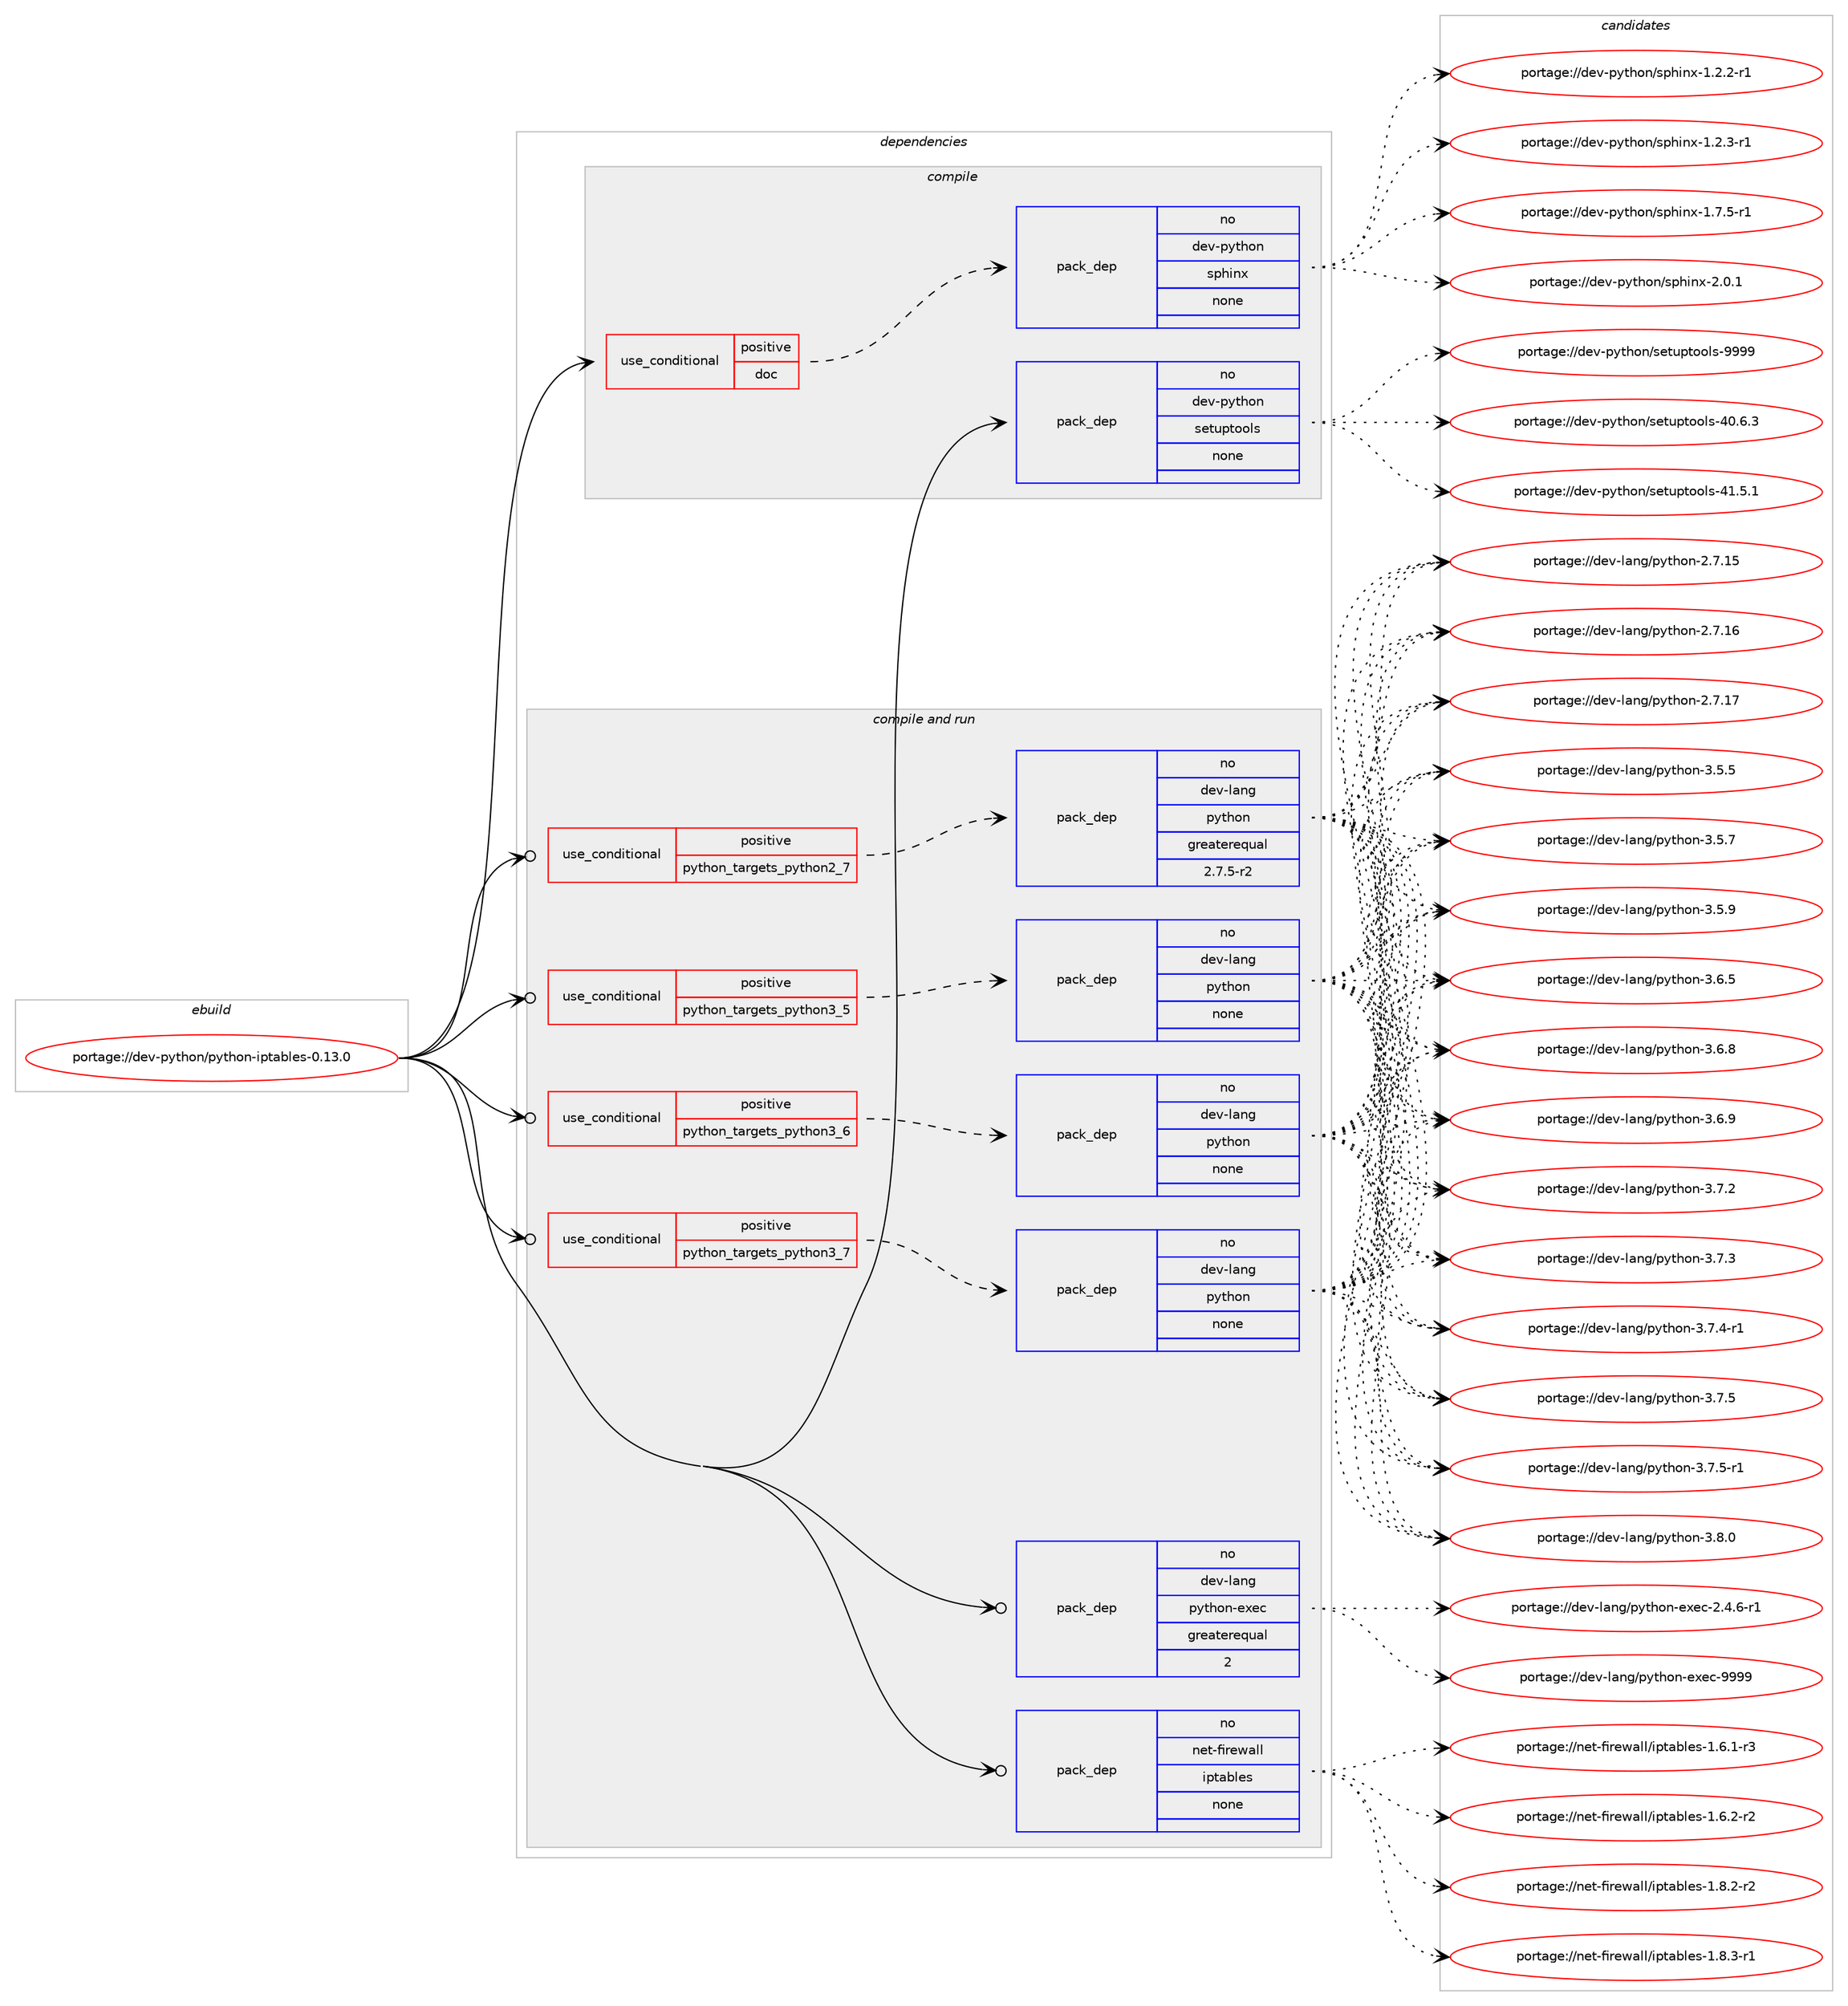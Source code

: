 digraph prolog {

# *************
# Graph options
# *************

newrank=true;
concentrate=true;
compound=true;
graph [rankdir=LR,fontname=Helvetica,fontsize=10,ranksep=1.5];#, ranksep=2.5, nodesep=0.2];
edge  [arrowhead=vee];
node  [fontname=Helvetica,fontsize=10];

# **********
# The ebuild
# **********

subgraph cluster_leftcol {
color=gray;
rank=same;
label=<<i>ebuild</i>>;
id [label="portage://dev-python/python-iptables-0.13.0", color=red, width=4, href="../dev-python/python-iptables-0.13.0.svg"];
}

# ****************
# The dependencies
# ****************

subgraph cluster_midcol {
color=gray;
label=<<i>dependencies</i>>;
subgraph cluster_compile {
fillcolor="#eeeeee";
style=filled;
label=<<i>compile</i>>;
subgraph cond36901 {
dependency166301 [label=<<TABLE BORDER="0" CELLBORDER="1" CELLSPACING="0" CELLPADDING="4"><TR><TD ROWSPAN="3" CELLPADDING="10">use_conditional</TD></TR><TR><TD>positive</TD></TR><TR><TD>doc</TD></TR></TABLE>>, shape=none, color=red];
subgraph pack126008 {
dependency166302 [label=<<TABLE BORDER="0" CELLBORDER="1" CELLSPACING="0" CELLPADDING="4" WIDTH="220"><TR><TD ROWSPAN="6" CELLPADDING="30">pack_dep</TD></TR><TR><TD WIDTH="110">no</TD></TR><TR><TD>dev-python</TD></TR><TR><TD>sphinx</TD></TR><TR><TD>none</TD></TR><TR><TD></TD></TR></TABLE>>, shape=none, color=blue];
}
dependency166301:e -> dependency166302:w [weight=20,style="dashed",arrowhead="vee"];
}
id:e -> dependency166301:w [weight=20,style="solid",arrowhead="vee"];
subgraph pack126009 {
dependency166303 [label=<<TABLE BORDER="0" CELLBORDER="1" CELLSPACING="0" CELLPADDING="4" WIDTH="220"><TR><TD ROWSPAN="6" CELLPADDING="30">pack_dep</TD></TR><TR><TD WIDTH="110">no</TD></TR><TR><TD>dev-python</TD></TR><TR><TD>setuptools</TD></TR><TR><TD>none</TD></TR><TR><TD></TD></TR></TABLE>>, shape=none, color=blue];
}
id:e -> dependency166303:w [weight=20,style="solid",arrowhead="vee"];
}
subgraph cluster_compileandrun {
fillcolor="#eeeeee";
style=filled;
label=<<i>compile and run</i>>;
subgraph cond36902 {
dependency166304 [label=<<TABLE BORDER="0" CELLBORDER="1" CELLSPACING="0" CELLPADDING="4"><TR><TD ROWSPAN="3" CELLPADDING="10">use_conditional</TD></TR><TR><TD>positive</TD></TR><TR><TD>python_targets_python2_7</TD></TR></TABLE>>, shape=none, color=red];
subgraph pack126010 {
dependency166305 [label=<<TABLE BORDER="0" CELLBORDER="1" CELLSPACING="0" CELLPADDING="4" WIDTH="220"><TR><TD ROWSPAN="6" CELLPADDING="30">pack_dep</TD></TR><TR><TD WIDTH="110">no</TD></TR><TR><TD>dev-lang</TD></TR><TR><TD>python</TD></TR><TR><TD>greaterequal</TD></TR><TR><TD>2.7.5-r2</TD></TR></TABLE>>, shape=none, color=blue];
}
dependency166304:e -> dependency166305:w [weight=20,style="dashed",arrowhead="vee"];
}
id:e -> dependency166304:w [weight=20,style="solid",arrowhead="odotvee"];
subgraph cond36903 {
dependency166306 [label=<<TABLE BORDER="0" CELLBORDER="1" CELLSPACING="0" CELLPADDING="4"><TR><TD ROWSPAN="3" CELLPADDING="10">use_conditional</TD></TR><TR><TD>positive</TD></TR><TR><TD>python_targets_python3_5</TD></TR></TABLE>>, shape=none, color=red];
subgraph pack126011 {
dependency166307 [label=<<TABLE BORDER="0" CELLBORDER="1" CELLSPACING="0" CELLPADDING="4" WIDTH="220"><TR><TD ROWSPAN="6" CELLPADDING="30">pack_dep</TD></TR><TR><TD WIDTH="110">no</TD></TR><TR><TD>dev-lang</TD></TR><TR><TD>python</TD></TR><TR><TD>none</TD></TR><TR><TD></TD></TR></TABLE>>, shape=none, color=blue];
}
dependency166306:e -> dependency166307:w [weight=20,style="dashed",arrowhead="vee"];
}
id:e -> dependency166306:w [weight=20,style="solid",arrowhead="odotvee"];
subgraph cond36904 {
dependency166308 [label=<<TABLE BORDER="0" CELLBORDER="1" CELLSPACING="0" CELLPADDING="4"><TR><TD ROWSPAN="3" CELLPADDING="10">use_conditional</TD></TR><TR><TD>positive</TD></TR><TR><TD>python_targets_python3_6</TD></TR></TABLE>>, shape=none, color=red];
subgraph pack126012 {
dependency166309 [label=<<TABLE BORDER="0" CELLBORDER="1" CELLSPACING="0" CELLPADDING="4" WIDTH="220"><TR><TD ROWSPAN="6" CELLPADDING="30">pack_dep</TD></TR><TR><TD WIDTH="110">no</TD></TR><TR><TD>dev-lang</TD></TR><TR><TD>python</TD></TR><TR><TD>none</TD></TR><TR><TD></TD></TR></TABLE>>, shape=none, color=blue];
}
dependency166308:e -> dependency166309:w [weight=20,style="dashed",arrowhead="vee"];
}
id:e -> dependency166308:w [weight=20,style="solid",arrowhead="odotvee"];
subgraph cond36905 {
dependency166310 [label=<<TABLE BORDER="0" CELLBORDER="1" CELLSPACING="0" CELLPADDING="4"><TR><TD ROWSPAN="3" CELLPADDING="10">use_conditional</TD></TR><TR><TD>positive</TD></TR><TR><TD>python_targets_python3_7</TD></TR></TABLE>>, shape=none, color=red];
subgraph pack126013 {
dependency166311 [label=<<TABLE BORDER="0" CELLBORDER="1" CELLSPACING="0" CELLPADDING="4" WIDTH="220"><TR><TD ROWSPAN="6" CELLPADDING="30">pack_dep</TD></TR><TR><TD WIDTH="110">no</TD></TR><TR><TD>dev-lang</TD></TR><TR><TD>python</TD></TR><TR><TD>none</TD></TR><TR><TD></TD></TR></TABLE>>, shape=none, color=blue];
}
dependency166310:e -> dependency166311:w [weight=20,style="dashed",arrowhead="vee"];
}
id:e -> dependency166310:w [weight=20,style="solid",arrowhead="odotvee"];
subgraph pack126014 {
dependency166312 [label=<<TABLE BORDER="0" CELLBORDER="1" CELLSPACING="0" CELLPADDING="4" WIDTH="220"><TR><TD ROWSPAN="6" CELLPADDING="30">pack_dep</TD></TR><TR><TD WIDTH="110">no</TD></TR><TR><TD>dev-lang</TD></TR><TR><TD>python-exec</TD></TR><TR><TD>greaterequal</TD></TR><TR><TD>2</TD></TR></TABLE>>, shape=none, color=blue];
}
id:e -> dependency166312:w [weight=20,style="solid",arrowhead="odotvee"];
subgraph pack126015 {
dependency166313 [label=<<TABLE BORDER="0" CELLBORDER="1" CELLSPACING="0" CELLPADDING="4" WIDTH="220"><TR><TD ROWSPAN="6" CELLPADDING="30">pack_dep</TD></TR><TR><TD WIDTH="110">no</TD></TR><TR><TD>net-firewall</TD></TR><TR><TD>iptables</TD></TR><TR><TD>none</TD></TR><TR><TD></TD></TR></TABLE>>, shape=none, color=blue];
}
id:e -> dependency166313:w [weight=20,style="solid",arrowhead="odotvee"];
}
subgraph cluster_run {
fillcolor="#eeeeee";
style=filled;
label=<<i>run</i>>;
}
}

# **************
# The candidates
# **************

subgraph cluster_choices {
rank=same;
color=gray;
label=<<i>candidates</i>>;

subgraph choice126008 {
color=black;
nodesep=1;
choiceportage10010111845112121116104111110471151121041051101204549465046504511449 [label="portage://dev-python/sphinx-1.2.2-r1", color=red, width=4,href="../dev-python/sphinx-1.2.2-r1.svg"];
choiceportage10010111845112121116104111110471151121041051101204549465046514511449 [label="portage://dev-python/sphinx-1.2.3-r1", color=red, width=4,href="../dev-python/sphinx-1.2.3-r1.svg"];
choiceportage10010111845112121116104111110471151121041051101204549465546534511449 [label="portage://dev-python/sphinx-1.7.5-r1", color=red, width=4,href="../dev-python/sphinx-1.7.5-r1.svg"];
choiceportage1001011184511212111610411111047115112104105110120455046484649 [label="portage://dev-python/sphinx-2.0.1", color=red, width=4,href="../dev-python/sphinx-2.0.1.svg"];
dependency166302:e -> choiceportage10010111845112121116104111110471151121041051101204549465046504511449:w [style=dotted,weight="100"];
dependency166302:e -> choiceportage10010111845112121116104111110471151121041051101204549465046514511449:w [style=dotted,weight="100"];
dependency166302:e -> choiceportage10010111845112121116104111110471151121041051101204549465546534511449:w [style=dotted,weight="100"];
dependency166302:e -> choiceportage1001011184511212111610411111047115112104105110120455046484649:w [style=dotted,weight="100"];
}
subgraph choice126009 {
color=black;
nodesep=1;
choiceportage100101118451121211161041111104711510111611711211611111110811545524846544651 [label="portage://dev-python/setuptools-40.6.3", color=red, width=4,href="../dev-python/setuptools-40.6.3.svg"];
choiceportage100101118451121211161041111104711510111611711211611111110811545524946534649 [label="portage://dev-python/setuptools-41.5.1", color=red, width=4,href="../dev-python/setuptools-41.5.1.svg"];
choiceportage10010111845112121116104111110471151011161171121161111111081154557575757 [label="portage://dev-python/setuptools-9999", color=red, width=4,href="../dev-python/setuptools-9999.svg"];
dependency166303:e -> choiceportage100101118451121211161041111104711510111611711211611111110811545524846544651:w [style=dotted,weight="100"];
dependency166303:e -> choiceportage100101118451121211161041111104711510111611711211611111110811545524946534649:w [style=dotted,weight="100"];
dependency166303:e -> choiceportage10010111845112121116104111110471151011161171121161111111081154557575757:w [style=dotted,weight="100"];
}
subgraph choice126010 {
color=black;
nodesep=1;
choiceportage10010111845108971101034711212111610411111045504655464953 [label="portage://dev-lang/python-2.7.15", color=red, width=4,href="../dev-lang/python-2.7.15.svg"];
choiceportage10010111845108971101034711212111610411111045504655464954 [label="portage://dev-lang/python-2.7.16", color=red, width=4,href="../dev-lang/python-2.7.16.svg"];
choiceportage10010111845108971101034711212111610411111045504655464955 [label="portage://dev-lang/python-2.7.17", color=red, width=4,href="../dev-lang/python-2.7.17.svg"];
choiceportage100101118451089711010347112121116104111110455146534653 [label="portage://dev-lang/python-3.5.5", color=red, width=4,href="../dev-lang/python-3.5.5.svg"];
choiceportage100101118451089711010347112121116104111110455146534655 [label="portage://dev-lang/python-3.5.7", color=red, width=4,href="../dev-lang/python-3.5.7.svg"];
choiceportage100101118451089711010347112121116104111110455146534657 [label="portage://dev-lang/python-3.5.9", color=red, width=4,href="../dev-lang/python-3.5.9.svg"];
choiceportage100101118451089711010347112121116104111110455146544653 [label="portage://dev-lang/python-3.6.5", color=red, width=4,href="../dev-lang/python-3.6.5.svg"];
choiceportage100101118451089711010347112121116104111110455146544656 [label="portage://dev-lang/python-3.6.8", color=red, width=4,href="../dev-lang/python-3.6.8.svg"];
choiceportage100101118451089711010347112121116104111110455146544657 [label="portage://dev-lang/python-3.6.9", color=red, width=4,href="../dev-lang/python-3.6.9.svg"];
choiceportage100101118451089711010347112121116104111110455146554650 [label="portage://dev-lang/python-3.7.2", color=red, width=4,href="../dev-lang/python-3.7.2.svg"];
choiceportage100101118451089711010347112121116104111110455146554651 [label="portage://dev-lang/python-3.7.3", color=red, width=4,href="../dev-lang/python-3.7.3.svg"];
choiceportage1001011184510897110103471121211161041111104551465546524511449 [label="portage://dev-lang/python-3.7.4-r1", color=red, width=4,href="../dev-lang/python-3.7.4-r1.svg"];
choiceportage100101118451089711010347112121116104111110455146554653 [label="portage://dev-lang/python-3.7.5", color=red, width=4,href="../dev-lang/python-3.7.5.svg"];
choiceportage1001011184510897110103471121211161041111104551465546534511449 [label="portage://dev-lang/python-3.7.5-r1", color=red, width=4,href="../dev-lang/python-3.7.5-r1.svg"];
choiceportage100101118451089711010347112121116104111110455146564648 [label="portage://dev-lang/python-3.8.0", color=red, width=4,href="../dev-lang/python-3.8.0.svg"];
dependency166305:e -> choiceportage10010111845108971101034711212111610411111045504655464953:w [style=dotted,weight="100"];
dependency166305:e -> choiceportage10010111845108971101034711212111610411111045504655464954:w [style=dotted,weight="100"];
dependency166305:e -> choiceportage10010111845108971101034711212111610411111045504655464955:w [style=dotted,weight="100"];
dependency166305:e -> choiceportage100101118451089711010347112121116104111110455146534653:w [style=dotted,weight="100"];
dependency166305:e -> choiceportage100101118451089711010347112121116104111110455146534655:w [style=dotted,weight="100"];
dependency166305:e -> choiceportage100101118451089711010347112121116104111110455146534657:w [style=dotted,weight="100"];
dependency166305:e -> choiceportage100101118451089711010347112121116104111110455146544653:w [style=dotted,weight="100"];
dependency166305:e -> choiceportage100101118451089711010347112121116104111110455146544656:w [style=dotted,weight="100"];
dependency166305:e -> choiceportage100101118451089711010347112121116104111110455146544657:w [style=dotted,weight="100"];
dependency166305:e -> choiceportage100101118451089711010347112121116104111110455146554650:w [style=dotted,weight="100"];
dependency166305:e -> choiceportage100101118451089711010347112121116104111110455146554651:w [style=dotted,weight="100"];
dependency166305:e -> choiceportage1001011184510897110103471121211161041111104551465546524511449:w [style=dotted,weight="100"];
dependency166305:e -> choiceportage100101118451089711010347112121116104111110455146554653:w [style=dotted,weight="100"];
dependency166305:e -> choiceportage1001011184510897110103471121211161041111104551465546534511449:w [style=dotted,weight="100"];
dependency166305:e -> choiceportage100101118451089711010347112121116104111110455146564648:w [style=dotted,weight="100"];
}
subgraph choice126011 {
color=black;
nodesep=1;
choiceportage10010111845108971101034711212111610411111045504655464953 [label="portage://dev-lang/python-2.7.15", color=red, width=4,href="../dev-lang/python-2.7.15.svg"];
choiceportage10010111845108971101034711212111610411111045504655464954 [label="portage://dev-lang/python-2.7.16", color=red, width=4,href="../dev-lang/python-2.7.16.svg"];
choiceportage10010111845108971101034711212111610411111045504655464955 [label="portage://dev-lang/python-2.7.17", color=red, width=4,href="../dev-lang/python-2.7.17.svg"];
choiceportage100101118451089711010347112121116104111110455146534653 [label="portage://dev-lang/python-3.5.5", color=red, width=4,href="../dev-lang/python-3.5.5.svg"];
choiceportage100101118451089711010347112121116104111110455146534655 [label="portage://dev-lang/python-3.5.7", color=red, width=4,href="../dev-lang/python-3.5.7.svg"];
choiceportage100101118451089711010347112121116104111110455146534657 [label="portage://dev-lang/python-3.5.9", color=red, width=4,href="../dev-lang/python-3.5.9.svg"];
choiceportage100101118451089711010347112121116104111110455146544653 [label="portage://dev-lang/python-3.6.5", color=red, width=4,href="../dev-lang/python-3.6.5.svg"];
choiceportage100101118451089711010347112121116104111110455146544656 [label="portage://dev-lang/python-3.6.8", color=red, width=4,href="../dev-lang/python-3.6.8.svg"];
choiceportage100101118451089711010347112121116104111110455146544657 [label="portage://dev-lang/python-3.6.9", color=red, width=4,href="../dev-lang/python-3.6.9.svg"];
choiceportage100101118451089711010347112121116104111110455146554650 [label="portage://dev-lang/python-3.7.2", color=red, width=4,href="../dev-lang/python-3.7.2.svg"];
choiceportage100101118451089711010347112121116104111110455146554651 [label="portage://dev-lang/python-3.7.3", color=red, width=4,href="../dev-lang/python-3.7.3.svg"];
choiceportage1001011184510897110103471121211161041111104551465546524511449 [label="portage://dev-lang/python-3.7.4-r1", color=red, width=4,href="../dev-lang/python-3.7.4-r1.svg"];
choiceportage100101118451089711010347112121116104111110455146554653 [label="portage://dev-lang/python-3.7.5", color=red, width=4,href="../dev-lang/python-3.7.5.svg"];
choiceportage1001011184510897110103471121211161041111104551465546534511449 [label="portage://dev-lang/python-3.7.5-r1", color=red, width=4,href="../dev-lang/python-3.7.5-r1.svg"];
choiceportage100101118451089711010347112121116104111110455146564648 [label="portage://dev-lang/python-3.8.0", color=red, width=4,href="../dev-lang/python-3.8.0.svg"];
dependency166307:e -> choiceportage10010111845108971101034711212111610411111045504655464953:w [style=dotted,weight="100"];
dependency166307:e -> choiceportage10010111845108971101034711212111610411111045504655464954:w [style=dotted,weight="100"];
dependency166307:e -> choiceportage10010111845108971101034711212111610411111045504655464955:w [style=dotted,weight="100"];
dependency166307:e -> choiceportage100101118451089711010347112121116104111110455146534653:w [style=dotted,weight="100"];
dependency166307:e -> choiceportage100101118451089711010347112121116104111110455146534655:w [style=dotted,weight="100"];
dependency166307:e -> choiceportage100101118451089711010347112121116104111110455146534657:w [style=dotted,weight="100"];
dependency166307:e -> choiceportage100101118451089711010347112121116104111110455146544653:w [style=dotted,weight="100"];
dependency166307:e -> choiceportage100101118451089711010347112121116104111110455146544656:w [style=dotted,weight="100"];
dependency166307:e -> choiceportage100101118451089711010347112121116104111110455146544657:w [style=dotted,weight="100"];
dependency166307:e -> choiceportage100101118451089711010347112121116104111110455146554650:w [style=dotted,weight="100"];
dependency166307:e -> choiceportage100101118451089711010347112121116104111110455146554651:w [style=dotted,weight="100"];
dependency166307:e -> choiceportage1001011184510897110103471121211161041111104551465546524511449:w [style=dotted,weight="100"];
dependency166307:e -> choiceportage100101118451089711010347112121116104111110455146554653:w [style=dotted,weight="100"];
dependency166307:e -> choiceportage1001011184510897110103471121211161041111104551465546534511449:w [style=dotted,weight="100"];
dependency166307:e -> choiceportage100101118451089711010347112121116104111110455146564648:w [style=dotted,weight="100"];
}
subgraph choice126012 {
color=black;
nodesep=1;
choiceportage10010111845108971101034711212111610411111045504655464953 [label="portage://dev-lang/python-2.7.15", color=red, width=4,href="../dev-lang/python-2.7.15.svg"];
choiceportage10010111845108971101034711212111610411111045504655464954 [label="portage://dev-lang/python-2.7.16", color=red, width=4,href="../dev-lang/python-2.7.16.svg"];
choiceportage10010111845108971101034711212111610411111045504655464955 [label="portage://dev-lang/python-2.7.17", color=red, width=4,href="../dev-lang/python-2.7.17.svg"];
choiceportage100101118451089711010347112121116104111110455146534653 [label="portage://dev-lang/python-3.5.5", color=red, width=4,href="../dev-lang/python-3.5.5.svg"];
choiceportage100101118451089711010347112121116104111110455146534655 [label="portage://dev-lang/python-3.5.7", color=red, width=4,href="../dev-lang/python-3.5.7.svg"];
choiceportage100101118451089711010347112121116104111110455146534657 [label="portage://dev-lang/python-3.5.9", color=red, width=4,href="../dev-lang/python-3.5.9.svg"];
choiceportage100101118451089711010347112121116104111110455146544653 [label="portage://dev-lang/python-3.6.5", color=red, width=4,href="../dev-lang/python-3.6.5.svg"];
choiceportage100101118451089711010347112121116104111110455146544656 [label="portage://dev-lang/python-3.6.8", color=red, width=4,href="../dev-lang/python-3.6.8.svg"];
choiceportage100101118451089711010347112121116104111110455146544657 [label="portage://dev-lang/python-3.6.9", color=red, width=4,href="../dev-lang/python-3.6.9.svg"];
choiceportage100101118451089711010347112121116104111110455146554650 [label="portage://dev-lang/python-3.7.2", color=red, width=4,href="../dev-lang/python-3.7.2.svg"];
choiceportage100101118451089711010347112121116104111110455146554651 [label="portage://dev-lang/python-3.7.3", color=red, width=4,href="../dev-lang/python-3.7.3.svg"];
choiceportage1001011184510897110103471121211161041111104551465546524511449 [label="portage://dev-lang/python-3.7.4-r1", color=red, width=4,href="../dev-lang/python-3.7.4-r1.svg"];
choiceportage100101118451089711010347112121116104111110455146554653 [label="portage://dev-lang/python-3.7.5", color=red, width=4,href="../dev-lang/python-3.7.5.svg"];
choiceportage1001011184510897110103471121211161041111104551465546534511449 [label="portage://dev-lang/python-3.7.5-r1", color=red, width=4,href="../dev-lang/python-3.7.5-r1.svg"];
choiceportage100101118451089711010347112121116104111110455146564648 [label="portage://dev-lang/python-3.8.0", color=red, width=4,href="../dev-lang/python-3.8.0.svg"];
dependency166309:e -> choiceportage10010111845108971101034711212111610411111045504655464953:w [style=dotted,weight="100"];
dependency166309:e -> choiceportage10010111845108971101034711212111610411111045504655464954:w [style=dotted,weight="100"];
dependency166309:e -> choiceportage10010111845108971101034711212111610411111045504655464955:w [style=dotted,weight="100"];
dependency166309:e -> choiceportage100101118451089711010347112121116104111110455146534653:w [style=dotted,weight="100"];
dependency166309:e -> choiceportage100101118451089711010347112121116104111110455146534655:w [style=dotted,weight="100"];
dependency166309:e -> choiceportage100101118451089711010347112121116104111110455146534657:w [style=dotted,weight="100"];
dependency166309:e -> choiceportage100101118451089711010347112121116104111110455146544653:w [style=dotted,weight="100"];
dependency166309:e -> choiceportage100101118451089711010347112121116104111110455146544656:w [style=dotted,weight="100"];
dependency166309:e -> choiceportage100101118451089711010347112121116104111110455146544657:w [style=dotted,weight="100"];
dependency166309:e -> choiceportage100101118451089711010347112121116104111110455146554650:w [style=dotted,weight="100"];
dependency166309:e -> choiceportage100101118451089711010347112121116104111110455146554651:w [style=dotted,weight="100"];
dependency166309:e -> choiceportage1001011184510897110103471121211161041111104551465546524511449:w [style=dotted,weight="100"];
dependency166309:e -> choiceportage100101118451089711010347112121116104111110455146554653:w [style=dotted,weight="100"];
dependency166309:e -> choiceportage1001011184510897110103471121211161041111104551465546534511449:w [style=dotted,weight="100"];
dependency166309:e -> choiceportage100101118451089711010347112121116104111110455146564648:w [style=dotted,weight="100"];
}
subgraph choice126013 {
color=black;
nodesep=1;
choiceportage10010111845108971101034711212111610411111045504655464953 [label="portage://dev-lang/python-2.7.15", color=red, width=4,href="../dev-lang/python-2.7.15.svg"];
choiceportage10010111845108971101034711212111610411111045504655464954 [label="portage://dev-lang/python-2.7.16", color=red, width=4,href="../dev-lang/python-2.7.16.svg"];
choiceportage10010111845108971101034711212111610411111045504655464955 [label="portage://dev-lang/python-2.7.17", color=red, width=4,href="../dev-lang/python-2.7.17.svg"];
choiceportage100101118451089711010347112121116104111110455146534653 [label="portage://dev-lang/python-3.5.5", color=red, width=4,href="../dev-lang/python-3.5.5.svg"];
choiceportage100101118451089711010347112121116104111110455146534655 [label="portage://dev-lang/python-3.5.7", color=red, width=4,href="../dev-lang/python-3.5.7.svg"];
choiceportage100101118451089711010347112121116104111110455146534657 [label="portage://dev-lang/python-3.5.9", color=red, width=4,href="../dev-lang/python-3.5.9.svg"];
choiceportage100101118451089711010347112121116104111110455146544653 [label="portage://dev-lang/python-3.6.5", color=red, width=4,href="../dev-lang/python-3.6.5.svg"];
choiceportage100101118451089711010347112121116104111110455146544656 [label="portage://dev-lang/python-3.6.8", color=red, width=4,href="../dev-lang/python-3.6.8.svg"];
choiceportage100101118451089711010347112121116104111110455146544657 [label="portage://dev-lang/python-3.6.9", color=red, width=4,href="../dev-lang/python-3.6.9.svg"];
choiceportage100101118451089711010347112121116104111110455146554650 [label="portage://dev-lang/python-3.7.2", color=red, width=4,href="../dev-lang/python-3.7.2.svg"];
choiceportage100101118451089711010347112121116104111110455146554651 [label="portage://dev-lang/python-3.7.3", color=red, width=4,href="../dev-lang/python-3.7.3.svg"];
choiceportage1001011184510897110103471121211161041111104551465546524511449 [label="portage://dev-lang/python-3.7.4-r1", color=red, width=4,href="../dev-lang/python-3.7.4-r1.svg"];
choiceportage100101118451089711010347112121116104111110455146554653 [label="portage://dev-lang/python-3.7.5", color=red, width=4,href="../dev-lang/python-3.7.5.svg"];
choiceportage1001011184510897110103471121211161041111104551465546534511449 [label="portage://dev-lang/python-3.7.5-r1", color=red, width=4,href="../dev-lang/python-3.7.5-r1.svg"];
choiceportage100101118451089711010347112121116104111110455146564648 [label="portage://dev-lang/python-3.8.0", color=red, width=4,href="../dev-lang/python-3.8.0.svg"];
dependency166311:e -> choiceportage10010111845108971101034711212111610411111045504655464953:w [style=dotted,weight="100"];
dependency166311:e -> choiceportage10010111845108971101034711212111610411111045504655464954:w [style=dotted,weight="100"];
dependency166311:e -> choiceportage10010111845108971101034711212111610411111045504655464955:w [style=dotted,weight="100"];
dependency166311:e -> choiceportage100101118451089711010347112121116104111110455146534653:w [style=dotted,weight="100"];
dependency166311:e -> choiceportage100101118451089711010347112121116104111110455146534655:w [style=dotted,weight="100"];
dependency166311:e -> choiceportage100101118451089711010347112121116104111110455146534657:w [style=dotted,weight="100"];
dependency166311:e -> choiceportage100101118451089711010347112121116104111110455146544653:w [style=dotted,weight="100"];
dependency166311:e -> choiceportage100101118451089711010347112121116104111110455146544656:w [style=dotted,weight="100"];
dependency166311:e -> choiceportage100101118451089711010347112121116104111110455146544657:w [style=dotted,weight="100"];
dependency166311:e -> choiceportage100101118451089711010347112121116104111110455146554650:w [style=dotted,weight="100"];
dependency166311:e -> choiceportage100101118451089711010347112121116104111110455146554651:w [style=dotted,weight="100"];
dependency166311:e -> choiceportage1001011184510897110103471121211161041111104551465546524511449:w [style=dotted,weight="100"];
dependency166311:e -> choiceportage100101118451089711010347112121116104111110455146554653:w [style=dotted,weight="100"];
dependency166311:e -> choiceportage1001011184510897110103471121211161041111104551465546534511449:w [style=dotted,weight="100"];
dependency166311:e -> choiceportage100101118451089711010347112121116104111110455146564648:w [style=dotted,weight="100"];
}
subgraph choice126014 {
color=black;
nodesep=1;
choiceportage10010111845108971101034711212111610411111045101120101994550465246544511449 [label="portage://dev-lang/python-exec-2.4.6-r1", color=red, width=4,href="../dev-lang/python-exec-2.4.6-r1.svg"];
choiceportage10010111845108971101034711212111610411111045101120101994557575757 [label="portage://dev-lang/python-exec-9999", color=red, width=4,href="../dev-lang/python-exec-9999.svg"];
dependency166312:e -> choiceportage10010111845108971101034711212111610411111045101120101994550465246544511449:w [style=dotted,weight="100"];
dependency166312:e -> choiceportage10010111845108971101034711212111610411111045101120101994557575757:w [style=dotted,weight="100"];
}
subgraph choice126015 {
color=black;
nodesep=1;
choiceportage11010111645102105114101119971081084710511211697981081011154549465446494511451 [label="portage://net-firewall/iptables-1.6.1-r3", color=red, width=4,href="../net-firewall/iptables-1.6.1-r3.svg"];
choiceportage11010111645102105114101119971081084710511211697981081011154549465446504511450 [label="portage://net-firewall/iptables-1.6.2-r2", color=red, width=4,href="../net-firewall/iptables-1.6.2-r2.svg"];
choiceportage11010111645102105114101119971081084710511211697981081011154549465646504511450 [label="portage://net-firewall/iptables-1.8.2-r2", color=red, width=4,href="../net-firewall/iptables-1.8.2-r2.svg"];
choiceportage11010111645102105114101119971081084710511211697981081011154549465646514511449 [label="portage://net-firewall/iptables-1.8.3-r1", color=red, width=4,href="../net-firewall/iptables-1.8.3-r1.svg"];
dependency166313:e -> choiceportage11010111645102105114101119971081084710511211697981081011154549465446494511451:w [style=dotted,weight="100"];
dependency166313:e -> choiceportage11010111645102105114101119971081084710511211697981081011154549465446504511450:w [style=dotted,weight="100"];
dependency166313:e -> choiceportage11010111645102105114101119971081084710511211697981081011154549465646504511450:w [style=dotted,weight="100"];
dependency166313:e -> choiceportage11010111645102105114101119971081084710511211697981081011154549465646514511449:w [style=dotted,weight="100"];
}
}

}
